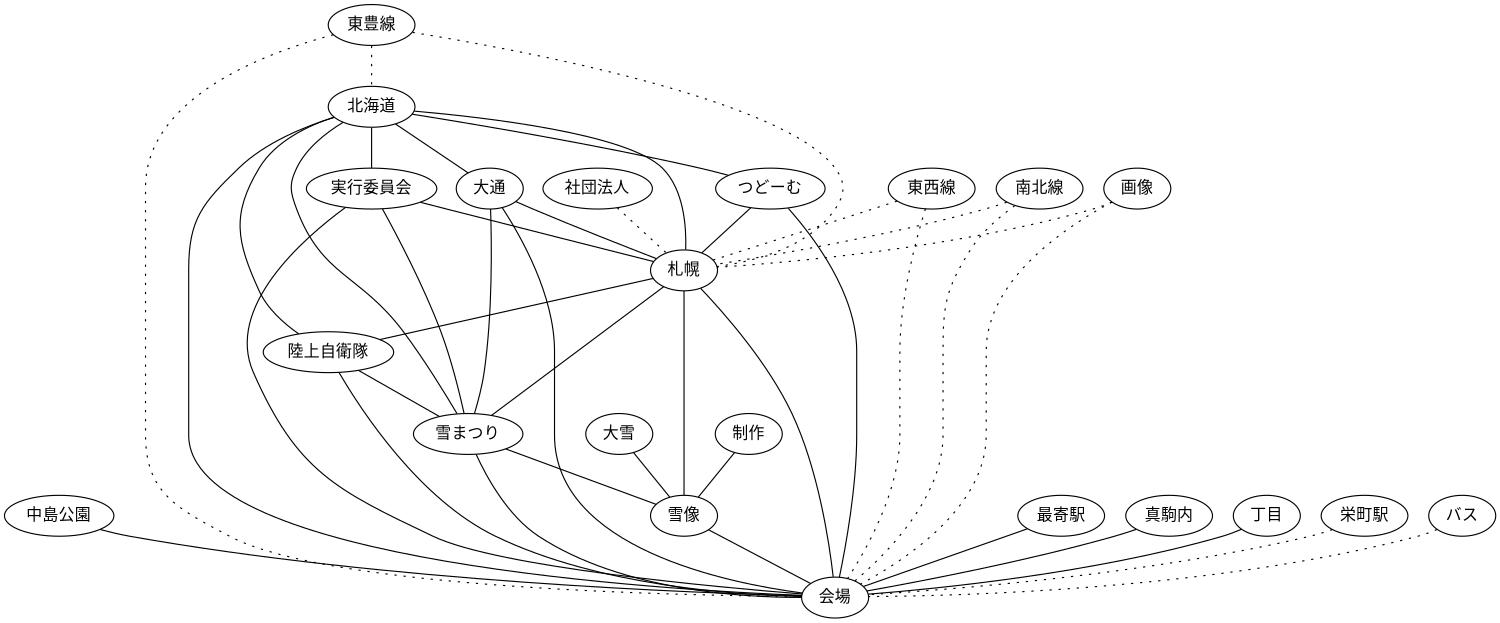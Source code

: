 graph keygraph {
graph [size="10,10"]
中島公園--会場
陸上自衛隊--雪まつり
北海道--つどーむ
北海道--陸上自衛隊
札幌--雪像
北海道--実行委員会
制作--雪像
最寄駅--会場
大雪--雪像
真駒内--会場
実行委員会--雪まつり
札幌--陸上自衛隊
つどーむ--札幌
実行委員会--会場
大通--雪まつり
雪まつり--雪像
丁目--会場
つどーむ--会場
雪像--会場
陸上自衛隊--会場
実行委員会--札幌
北海道--大通
北海道--雪まつり
雪まつり--会場
大通--札幌
北海道--会場
札幌--雪まつり
大通--会場
北海道--札幌
札幌--会場
東西線--札幌[style="dotted"]
栄町駅--会場[style="dotted"]
社団法人--札幌[style="dotted"]
バス--会場[style="dotted"]
南北線--札幌[style="dotted"]
画像--札幌[style="dotted"]
画像--会場[style="dotted"]
東西線--会場[style="dotted"]
東豊線--北海道[style="dotted"]
南北線--会場[style="dotted"]
東豊線--札幌[style="dotted"]
東豊線--会場[style="dotted"]
}
